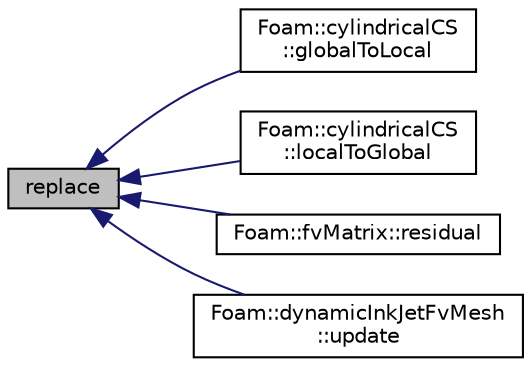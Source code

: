 digraph "replace"
{
  bgcolor="transparent";
  edge [fontname="Helvetica",fontsize="10",labelfontname="Helvetica",labelfontsize="10"];
  node [fontname="Helvetica",fontsize="10",shape=record];
  rankdir="LR";
  Node1 [label="replace",height=0.2,width=0.4,color="black", fillcolor="grey75", style="filled", fontcolor="black"];
  Node1 -> Node2 [dir="back",color="midnightblue",fontsize="10",style="solid",fontname="Helvetica"];
  Node2 [label="Foam::cylindricalCS\l::globalToLocal",height=0.2,width=0.4,color="black",URL="$a00495.html#a7075505d1bd0f09368abb95646da62e5",tooltip="Convert from global Cartesian system to the local coordinate system. "];
  Node1 -> Node3 [dir="back",color="midnightblue",fontsize="10",style="solid",fontname="Helvetica"];
  Node3 [label="Foam::cylindricalCS\l::localToGlobal",height=0.2,width=0.4,color="black",URL="$a00495.html#a97107223086bc8c394b42250835d9afe",tooltip="Convert from local coordinate system to the global Cartesian system. "];
  Node1 -> Node4 [dir="back",color="midnightblue",fontsize="10",style="solid",fontname="Helvetica"];
  Node4 [label="Foam::fvMatrix::residual",height=0.2,width=0.4,color="black",URL="$a00875.html#a4a74ee25a4d4e355df76ce3081cacc41",tooltip="Return the matrix residual. "];
  Node1 -> Node5 [dir="back",color="midnightblue",fontsize="10",style="solid",fontname="Helvetica"];
  Node5 [label="Foam::dynamicInkJetFvMesh\l::update",height=0.2,width=0.4,color="black",URL="$a00601.html#aa2aac016e2bf7b5bd2b271786c2791aa",tooltip="Update the mesh for both mesh motion and topology change. "];
}
